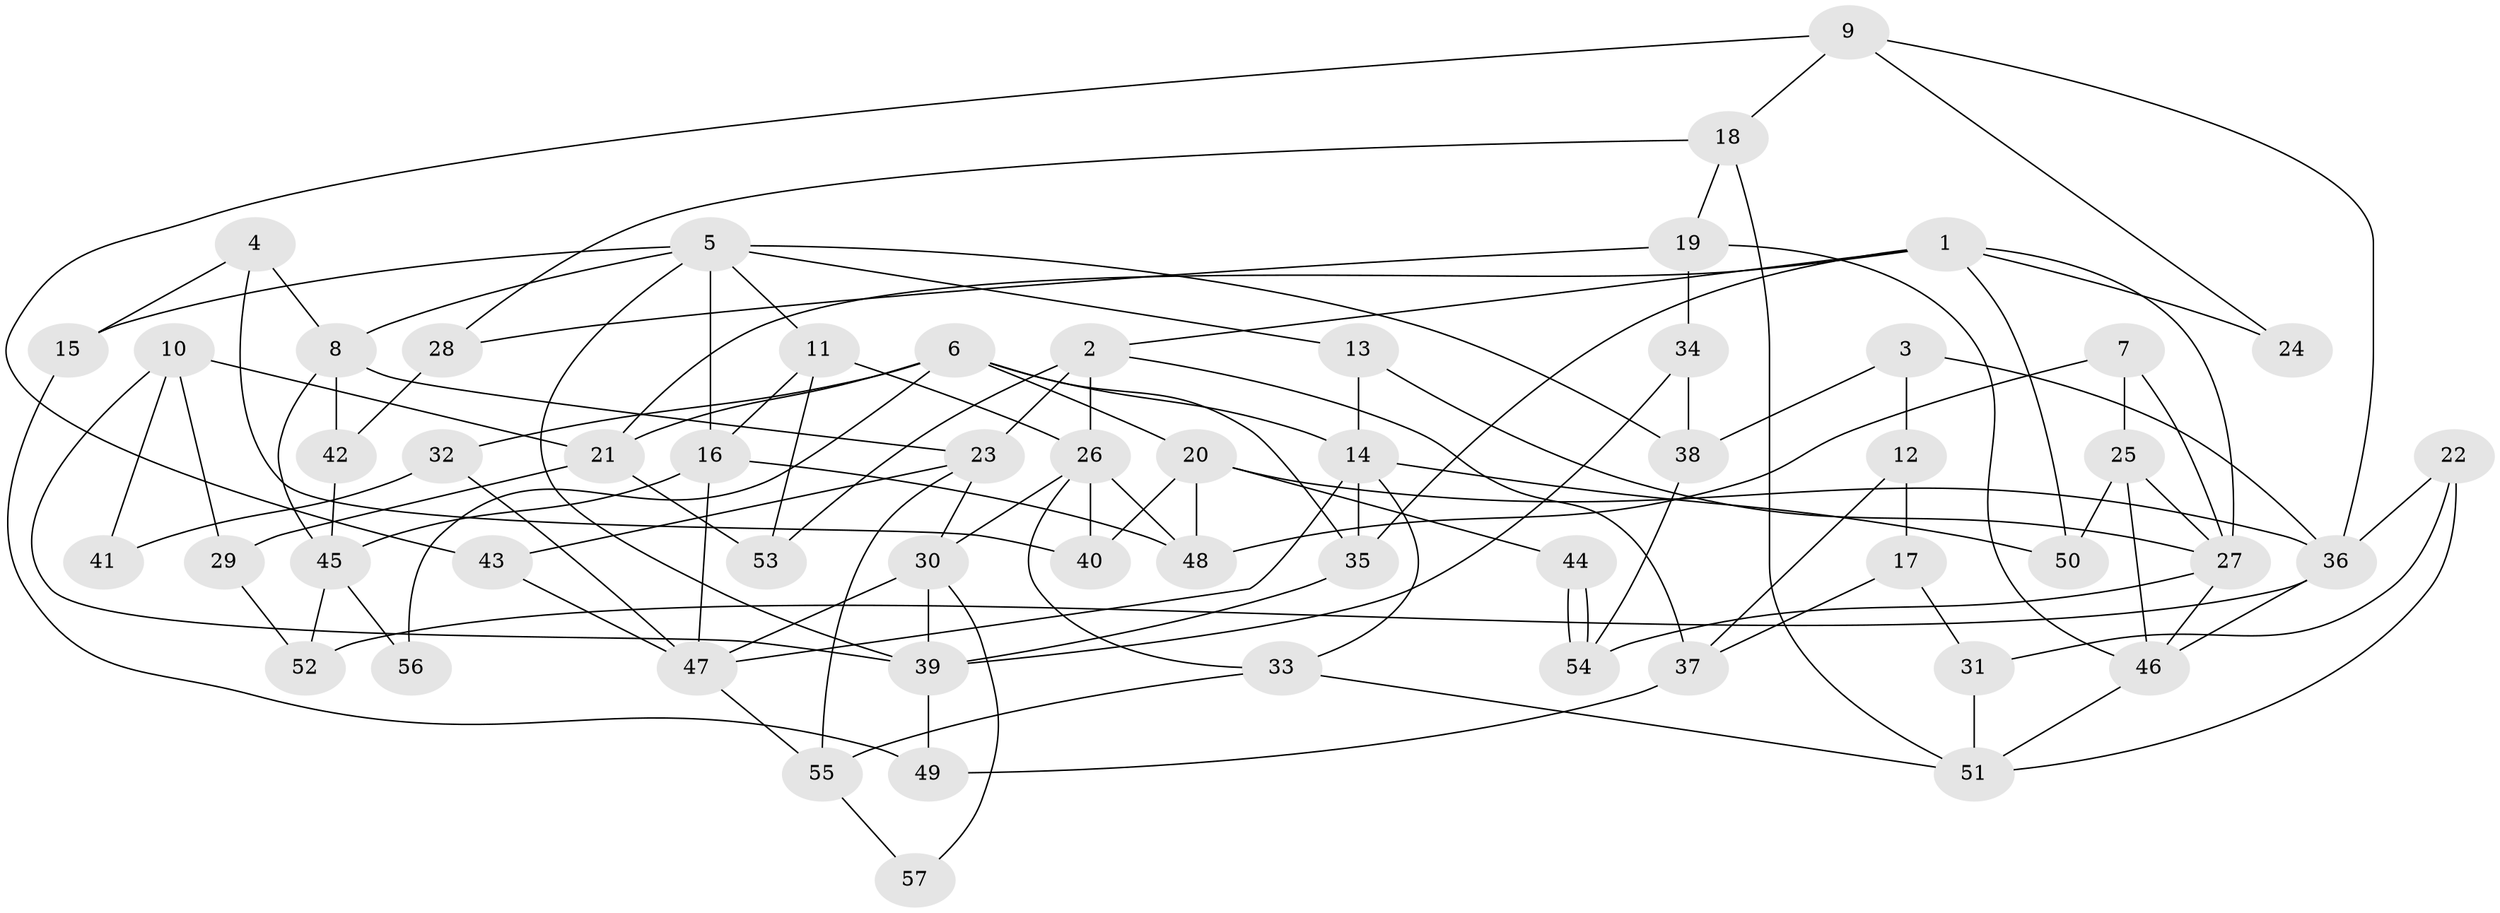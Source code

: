 // coarse degree distribution, {2: 0.3181818181818182, 1: 0.045454545454545456, 3: 0.22727272727272727, 5: 0.13636363636363635, 4: 0.045454545454545456, 7: 0.045454545454545456, 6: 0.09090909090909091, 11: 0.045454545454545456, 9: 0.045454545454545456}
// Generated by graph-tools (version 1.1) at 2025/53/03/04/25 21:53:17]
// undirected, 57 vertices, 114 edges
graph export_dot {
graph [start="1"]
  node [color=gray90,style=filled];
  1;
  2;
  3;
  4;
  5;
  6;
  7;
  8;
  9;
  10;
  11;
  12;
  13;
  14;
  15;
  16;
  17;
  18;
  19;
  20;
  21;
  22;
  23;
  24;
  25;
  26;
  27;
  28;
  29;
  30;
  31;
  32;
  33;
  34;
  35;
  36;
  37;
  38;
  39;
  40;
  41;
  42;
  43;
  44;
  45;
  46;
  47;
  48;
  49;
  50;
  51;
  52;
  53;
  54;
  55;
  56;
  57;
  1 -- 27;
  1 -- 21;
  1 -- 2;
  1 -- 24;
  1 -- 35;
  1 -- 50;
  2 -- 23;
  2 -- 26;
  2 -- 37;
  2 -- 53;
  3 -- 38;
  3 -- 36;
  3 -- 12;
  4 -- 40;
  4 -- 8;
  4 -- 15;
  5 -- 16;
  5 -- 11;
  5 -- 8;
  5 -- 13;
  5 -- 15;
  5 -- 38;
  5 -- 39;
  6 -- 35;
  6 -- 14;
  6 -- 20;
  6 -- 21;
  6 -- 32;
  6 -- 56;
  7 -- 25;
  7 -- 27;
  7 -- 48;
  8 -- 23;
  8 -- 42;
  8 -- 45;
  9 -- 36;
  9 -- 18;
  9 -- 24;
  9 -- 43;
  10 -- 21;
  10 -- 39;
  10 -- 29;
  10 -- 41;
  11 -- 26;
  11 -- 16;
  11 -- 53;
  12 -- 37;
  12 -- 17;
  13 -- 14;
  13 -- 27;
  14 -- 35;
  14 -- 33;
  14 -- 47;
  14 -- 50;
  15 -- 49;
  16 -- 48;
  16 -- 45;
  16 -- 47;
  17 -- 31;
  17 -- 37;
  18 -- 51;
  18 -- 19;
  18 -- 28;
  19 -- 28;
  19 -- 46;
  19 -- 34;
  20 -- 48;
  20 -- 36;
  20 -- 40;
  20 -- 44;
  21 -- 53;
  21 -- 29;
  22 -- 36;
  22 -- 51;
  22 -- 31;
  23 -- 30;
  23 -- 43;
  23 -- 55;
  25 -- 50;
  25 -- 27;
  25 -- 46;
  26 -- 30;
  26 -- 33;
  26 -- 40;
  26 -- 48;
  27 -- 54;
  27 -- 46;
  28 -- 42;
  29 -- 52;
  30 -- 47;
  30 -- 39;
  30 -- 57;
  31 -- 51;
  32 -- 47;
  32 -- 41;
  33 -- 55;
  33 -- 51;
  34 -- 39;
  34 -- 38;
  35 -- 39;
  36 -- 46;
  36 -- 52;
  37 -- 49;
  38 -- 54;
  39 -- 49;
  42 -- 45;
  43 -- 47;
  44 -- 54;
  44 -- 54;
  45 -- 52;
  45 -- 56;
  46 -- 51;
  47 -- 55;
  55 -- 57;
}
